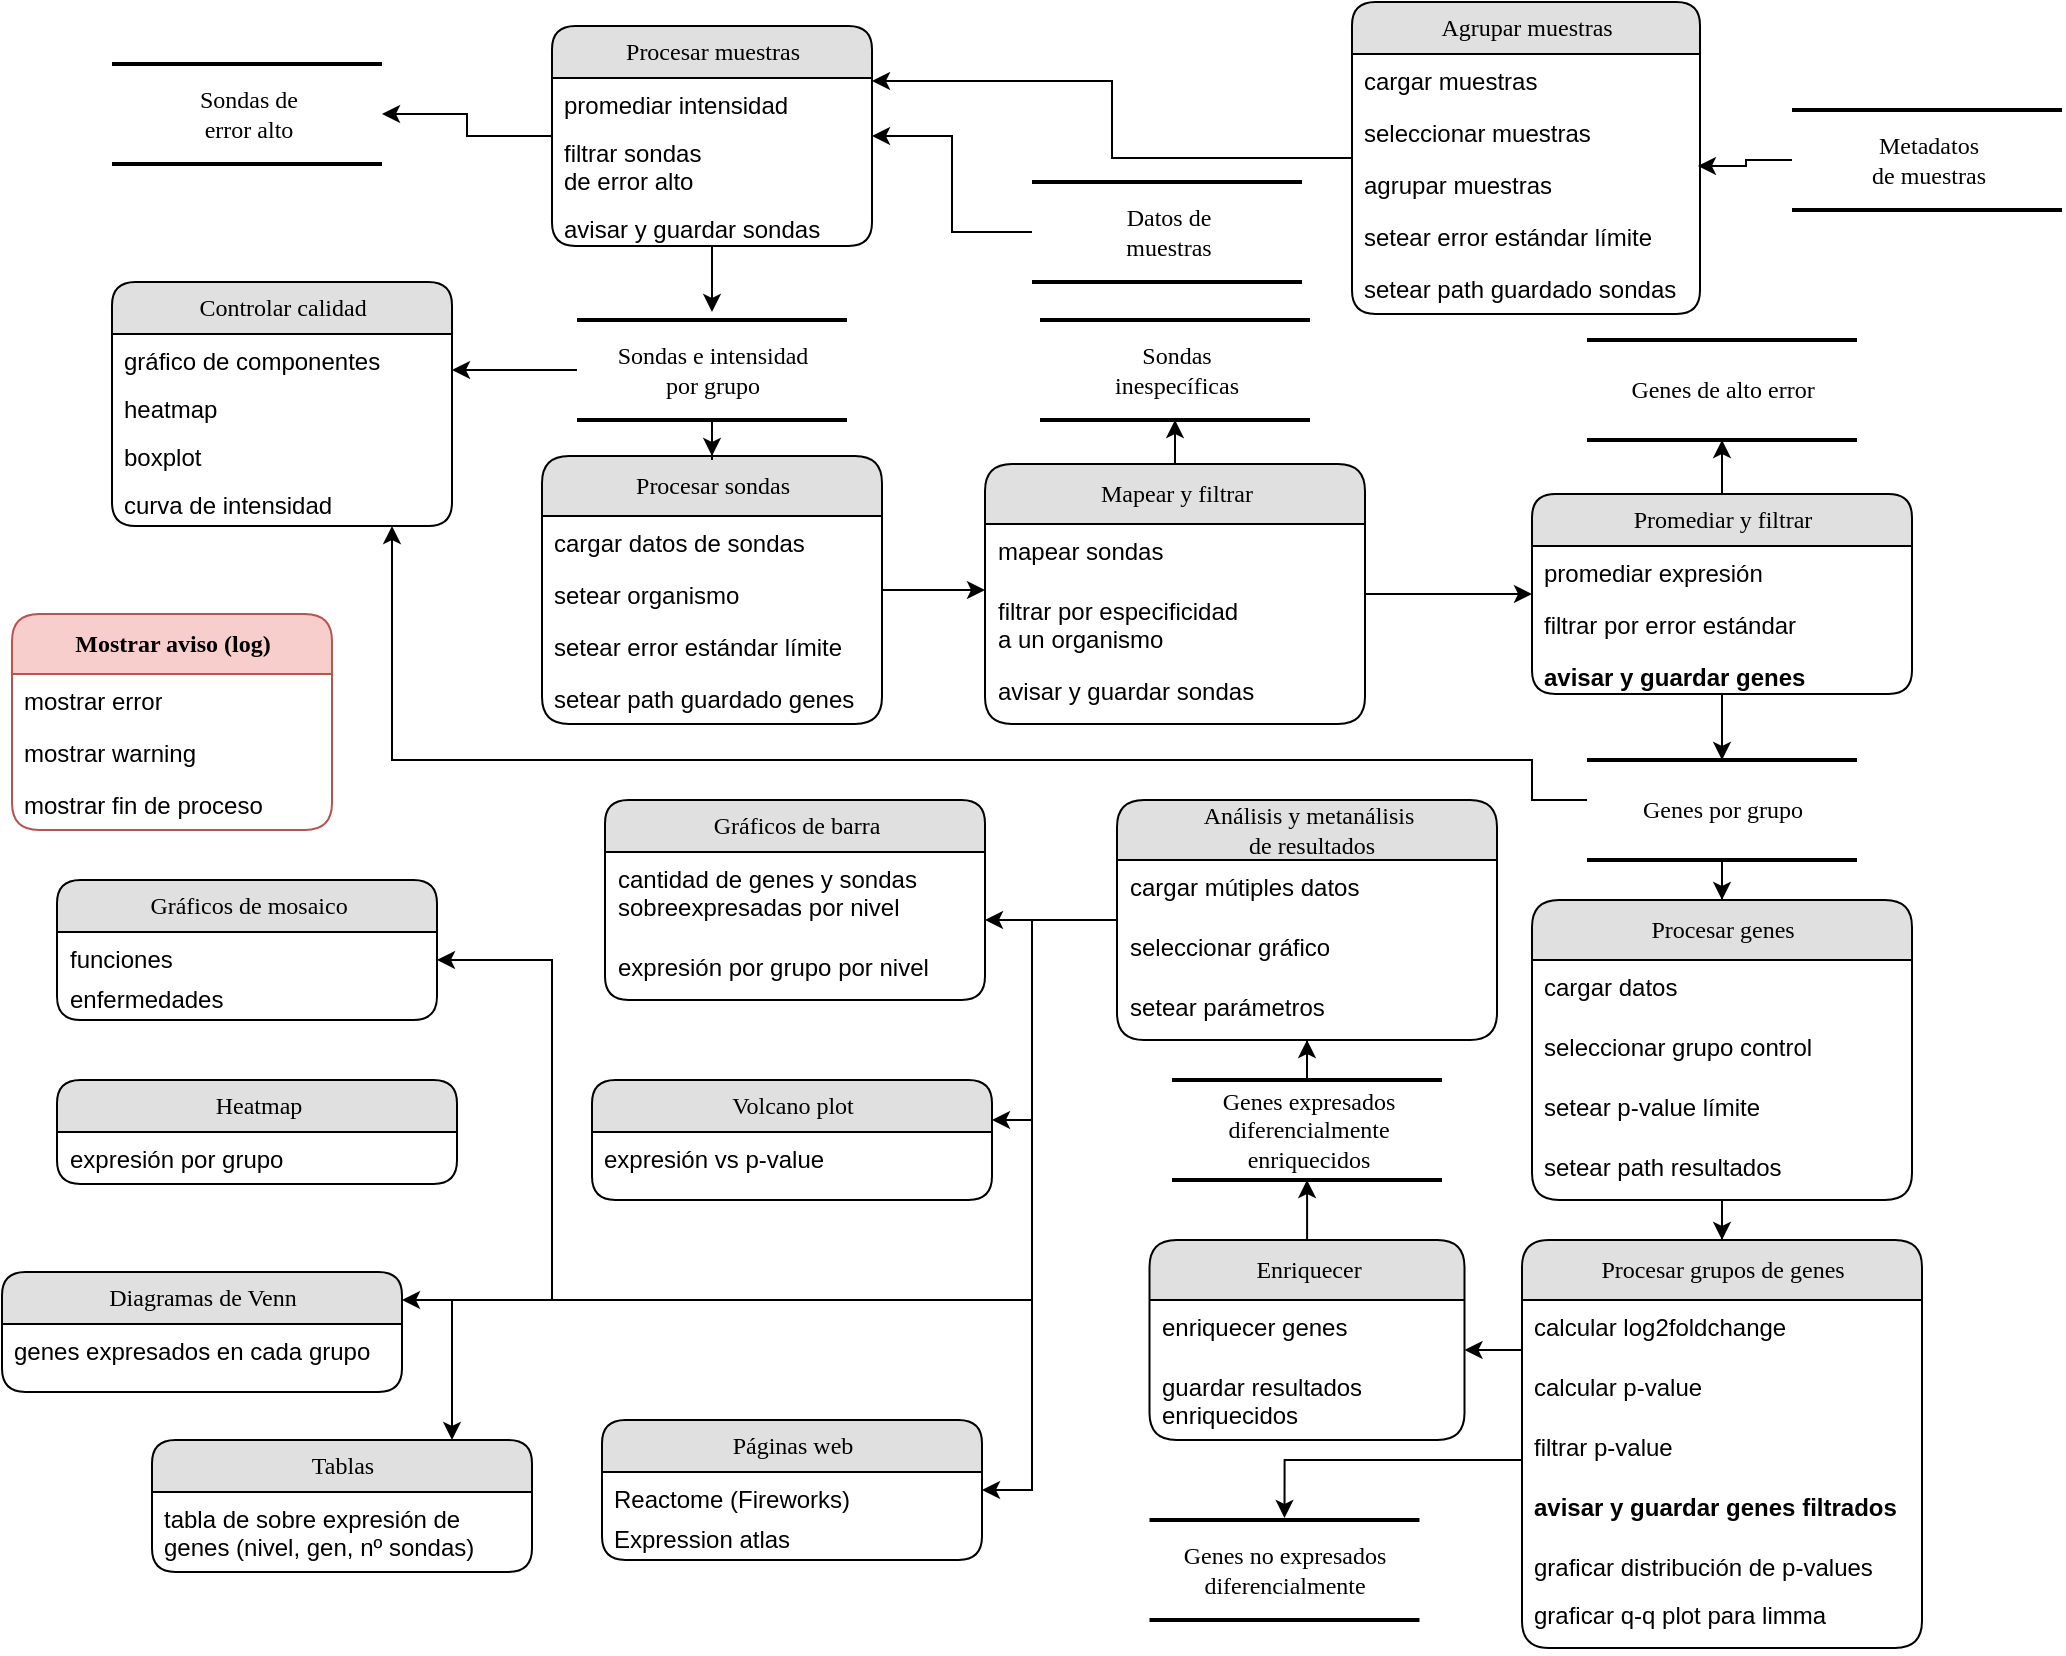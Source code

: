 <mxfile version="21.5.0" type="google">
  <diagram name="Page-1" id="b520641d-4fe3-3701-9064-5fc419738815">
    <mxGraphModel grid="1" page="1" gridSize="10" guides="1" tooltips="1" connect="1" arrows="1" fold="1" pageScale="1" pageWidth="1100" pageHeight="850" background="none" math="0" shadow="0">
      <root>
        <mxCell id="0" />
        <mxCell id="1" parent="0" />
        <mxCell id="E_lYnqVRtEGuCz4sBSCE-39" style="edgeStyle=orthogonalEdgeStyle;rounded=0;orthogonalLoop=1;jettySize=auto;html=1;" edge="1" parent="1" source="21ea969265ad0168-22" target="qf_Xf1xaWqLLTU25-IPU-7">
          <mxGeometry relative="1" as="geometry">
            <Array as="points">
              <mxPoint x="490" y="305" />
              <mxPoint x="490" y="305" />
            </Array>
          </mxGeometry>
        </mxCell>
        <mxCell id="21ea969265ad0168-22" value="Procesar&amp;nbsp;sondas" style="swimlane;html=1;fontStyle=0;childLayout=stackLayout;horizontal=1;startSize=30;fillColor=#e0e0e0;horizontalStack=0;resizeParent=1;resizeLast=0;collapsible=1;marginBottom=0;swimlaneFillColor=#ffffff;align=center;rounded=1;shadow=0;comic=0;labelBackgroundColor=none;strokeWidth=1;fontFamily=Verdana;fontSize=12" vertex="1" parent="1">
          <mxGeometry x="285" y="238" width="170" height="134" as="geometry">
            <mxRectangle x="560" y="340" width="150" height="40" as="alternateBounds" />
          </mxGeometry>
        </mxCell>
        <mxCell id="21ea969265ad0168-23" value="cargar datos de sondas" style="text;html=1;strokeColor=none;fillColor=none;spacingLeft=4;spacingRight=4;whiteSpace=wrap;overflow=hidden;rotatable=0;points=[[0,0.5],[1,0.5]];portConstraint=eastwest;" vertex="1" parent="21ea969265ad0168-22">
          <mxGeometry y="30" width="170" height="26" as="geometry" />
        </mxCell>
        <mxCell id="E_lYnqVRtEGuCz4sBSCE-17" value="setear organismo" style="text;html=1;strokeColor=none;fillColor=none;spacingLeft=4;spacingRight=4;whiteSpace=wrap;overflow=hidden;rotatable=0;points=[[0,0.5],[1,0.5]];portConstraint=eastwest;" vertex="1" parent="21ea969265ad0168-22">
          <mxGeometry y="56" width="170" height="26" as="geometry" />
        </mxCell>
        <mxCell id="5DtSrJkfHcDawv0QVdIE-29" value="setear error estándar límite" style="text;html=1;strokeColor=none;fillColor=none;spacingLeft=4;spacingRight=4;whiteSpace=wrap;overflow=hidden;rotatable=0;points=[[0,0.5],[1,0.5]];portConstraint=eastwest;" vertex="1" parent="21ea969265ad0168-22">
          <mxGeometry y="82" width="170" height="26" as="geometry" />
        </mxCell>
        <mxCell id="E_lYnqVRtEGuCz4sBSCE-44" value="setear path guardado genes" style="text;html=1;strokeColor=none;fillColor=none;spacingLeft=4;spacingRight=4;whiteSpace=wrap;overflow=hidden;rotatable=0;points=[[0,0.5],[1,0.5]];portConstraint=eastwest;" vertex="1" parent="21ea969265ad0168-22">
          <mxGeometry y="108" width="170" height="26" as="geometry" />
        </mxCell>
        <mxCell id="E_lYnqVRtEGuCz4sBSCE-40" style="edgeStyle=orthogonalEdgeStyle;rounded=0;orthogonalLoop=1;jettySize=auto;html=1;" edge="1" parent="1" source="qf_Xf1xaWqLLTU25-IPU-7" target="E_lYnqVRtEGuCz4sBSCE-21">
          <mxGeometry relative="1" as="geometry" />
        </mxCell>
        <mxCell id="5DtSrJkfHcDawv0QVdIE-31" style="edgeStyle=orthogonalEdgeStyle;rounded=0;orthogonalLoop=1;jettySize=auto;html=1;" edge="1" parent="1" source="qf_Xf1xaWqLLTU25-IPU-7" target="E_lYnqVRtEGuCz4sBSCE-35">
          <mxGeometry relative="1" as="geometry" />
        </mxCell>
        <mxCell id="qf_Xf1xaWqLLTU25-IPU-7" value="Mapear y filtrar" style="swimlane;html=1;fontStyle=0;childLayout=stackLayout;horizontal=1;startSize=30;fillColor=#e0e0e0;horizontalStack=0;resizeParent=1;resizeLast=0;collapsible=1;marginBottom=0;swimlaneFillColor=#ffffff;align=center;rounded=1;shadow=0;comic=0;labelBackgroundColor=none;strokeWidth=1;fontFamily=Verdana;fontSize=12" vertex="1" parent="1">
          <mxGeometry x="506.5" y="242" width="190" height="130" as="geometry">
            <mxRectangle x="545" y="510" width="200" height="30" as="alternateBounds" />
          </mxGeometry>
        </mxCell>
        <mxCell id="21ea969265ad0168-24" value="mapear sondas" style="text;html=1;strokeColor=none;fillColor=none;spacingLeft=4;spacingRight=4;whiteSpace=wrap;overflow=hidden;rotatable=0;points=[[0,0.5],[1,0.5]];portConstraint=eastwest;" vertex="1" parent="qf_Xf1xaWqLLTU25-IPU-7">
          <mxGeometry y="30" width="190" height="30" as="geometry" />
        </mxCell>
        <mxCell id="E_lYnqVRtEGuCz4sBSCE-18" value="filtrar por especificidad&lt;br&gt;a un organismo" style="text;html=1;strokeColor=none;fillColor=none;spacingLeft=4;spacingRight=4;whiteSpace=wrap;overflow=hidden;rotatable=0;points=[[0,0.5],[1,0.5]];portConstraint=eastwest;" vertex="1" parent="qf_Xf1xaWqLLTU25-IPU-7">
          <mxGeometry y="60" width="190" height="40" as="geometry" />
        </mxCell>
        <mxCell id="5DtSrJkfHcDawv0QVdIE-30" value="avisar y guardar sondas" style="text;html=1;strokeColor=none;fillColor=none;spacingLeft=4;spacingRight=4;whiteSpace=wrap;overflow=hidden;rotatable=0;points=[[0,0.5],[1,0.5]];portConstraint=eastwest;" vertex="1" parent="qf_Xf1xaWqLLTU25-IPU-7">
          <mxGeometry y="100" width="190" height="30" as="geometry" />
        </mxCell>
        <mxCell id="qf_Xf1xaWqLLTU25-IPU-22" style="edgeStyle=orthogonalEdgeStyle;rounded=0;orthogonalLoop=1;jettySize=auto;html=1;entryX=0.5;entryY=0;entryDx=0;entryDy=0;" edge="1" parent="1" source="qf_Xf1xaWqLLTU25-IPU-20" target="21ea969265ad0168-22">
          <mxGeometry relative="1" as="geometry" />
        </mxCell>
        <mxCell id="E_lYnqVRtEGuCz4sBSCE-45" style="edgeStyle=orthogonalEdgeStyle;rounded=0;orthogonalLoop=1;jettySize=auto;html=1;" edge="1" parent="1" source="qf_Xf1xaWqLLTU25-IPU-20">
          <mxGeometry relative="1" as="geometry">
            <mxPoint x="240" y="195" as="targetPoint" />
          </mxGeometry>
        </mxCell>
        <mxCell id="qf_Xf1xaWqLLTU25-IPU-20" value="Sondas e intensidad &lt;br&gt;por grupo" style="html=1;rounded=0;shadow=0;comic=0;labelBackgroundColor=none;strokeWidth=2;fontFamily=Verdana;fontSize=12;align=center;shape=mxgraph.ios7ui.horLines;" vertex="1" parent="1">
          <mxGeometry x="302.5" y="170" width="135" height="50" as="geometry" />
        </mxCell>
        <mxCell id="qf_Xf1xaWqLLTU25-IPU-29" value="Gráficos de barra" style="swimlane;html=1;fontStyle=0;childLayout=stackLayout;horizontal=1;startSize=26;fillColor=#e0e0e0;horizontalStack=0;resizeParent=1;resizeLast=0;collapsible=1;marginBottom=0;swimlaneFillColor=#ffffff;align=center;rounded=1;shadow=0;comic=0;labelBackgroundColor=none;strokeWidth=1;fontFamily=Verdana;fontSize=12" vertex="1" parent="1">
          <mxGeometry x="316.5" y="410" width="190" height="100" as="geometry">
            <mxRectangle x="545" y="510" width="200" height="30" as="alternateBounds" />
          </mxGeometry>
        </mxCell>
        <mxCell id="qf_Xf1xaWqLLTU25-IPU-30" value="cantidad de genes y sondas sobreexpresadas por nivel" style="text;html=1;strokeColor=none;fillColor=none;spacingLeft=4;spacingRight=4;whiteSpace=wrap;overflow=hidden;rotatable=0;points=[[0,0.5],[1,0.5]];portConstraint=eastwest;" vertex="1" parent="qf_Xf1xaWqLLTU25-IPU-29">
          <mxGeometry y="26" width="190" height="44" as="geometry" />
        </mxCell>
        <mxCell id="qf_Xf1xaWqLLTU25-IPU-43" value="expresión por grupo por nivel" style="text;html=1;strokeColor=none;fillColor=none;spacingLeft=4;spacingRight=4;whiteSpace=wrap;overflow=hidden;rotatable=0;points=[[0,0.5],[1,0.5]];portConstraint=eastwest;" vertex="1" parent="qf_Xf1xaWqLLTU25-IPU-29">
          <mxGeometry y="70" width="190" height="30" as="geometry" />
        </mxCell>
        <mxCell id="8nUeaVmcHt-hz-5grroi-21" style="edgeStyle=orthogonalEdgeStyle;rounded=0;orthogonalLoop=1;jettySize=auto;html=1;entryX=0.5;entryY=0;entryDx=0;entryDy=0;" edge="1" parent="1" source="qf_Xf1xaWqLLTU25-IPU-40" target="BOw-arjrgK9SXbsuC369-19">
          <mxGeometry relative="1" as="geometry" />
        </mxCell>
        <mxCell id="E_lYnqVRtEGuCz4sBSCE-55" style="edgeStyle=orthogonalEdgeStyle;rounded=0;orthogonalLoop=1;jettySize=auto;html=1;" edge="1" parent="1" source="qf_Xf1xaWqLLTU25-IPU-40" target="E_lYnqVRtEGuCz4sBSCE-46">
          <mxGeometry relative="1" as="geometry">
            <Array as="points">
              <mxPoint x="780" y="410" />
              <mxPoint x="780" y="390" />
              <mxPoint x="210" y="390" />
            </Array>
          </mxGeometry>
        </mxCell>
        <mxCell id="qf_Xf1xaWqLLTU25-IPU-40" value="Genes por grupo" style="html=1;rounded=0;shadow=0;comic=0;labelBackgroundColor=none;strokeWidth=2;fontFamily=Verdana;fontSize=12;align=center;shape=mxgraph.ios7ui.horLines;" vertex="1" parent="1">
          <mxGeometry x="807.5" y="390" width="135" height="50" as="geometry" />
        </mxCell>
        <mxCell id="qf_Xf1xaWqLLTU25-IPU-46" value="Páginas web" style="swimlane;html=1;fontStyle=0;childLayout=stackLayout;horizontal=1;startSize=26;fillColor=#e0e0e0;horizontalStack=0;resizeParent=1;resizeLast=0;collapsible=1;marginBottom=0;swimlaneFillColor=#ffffff;align=center;rounded=1;shadow=0;comic=0;labelBackgroundColor=none;strokeWidth=1;fontFamily=Verdana;fontSize=12" vertex="1" parent="1">
          <mxGeometry x="315" y="720" width="190" height="70" as="geometry">
            <mxRectangle x="545" y="510" width="200" height="30" as="alternateBounds" />
          </mxGeometry>
        </mxCell>
        <mxCell id="qf_Xf1xaWqLLTU25-IPU-49" value="Reactome (Fireworks)" style="text;html=1;strokeColor=none;fillColor=none;spacingLeft=4;spacingRight=4;whiteSpace=wrap;overflow=hidden;rotatable=0;points=[[0,0.5],[1,0.5]];portConstraint=eastwest;" vertex="1" parent="qf_Xf1xaWqLLTU25-IPU-46">
          <mxGeometry y="26" width="190" height="20" as="geometry" />
        </mxCell>
        <mxCell id="5DtSrJkfHcDawv0QVdIE-21" value="Expression atlas" style="text;html=1;strokeColor=none;fillColor=none;spacingLeft=4;spacingRight=4;whiteSpace=wrap;overflow=hidden;rotatable=0;points=[[0,0.5],[1,0.5]];portConstraint=eastwest;" vertex="1" parent="qf_Xf1xaWqLLTU25-IPU-46">
          <mxGeometry y="46" width="190" height="20" as="geometry" />
        </mxCell>
        <mxCell id="E_lYnqVRtEGuCz4sBSCE-53" style="edgeStyle=orthogonalEdgeStyle;rounded=0;orthogonalLoop=1;jettySize=auto;html=1;entryX=1;entryY=0.25;entryDx=0;entryDy=0;" edge="1" parent="1" source="BOw-arjrgK9SXbsuC369-1" target="E_lYnqVRtEGuCz4sBSCE-3">
          <mxGeometry relative="1" as="geometry" />
        </mxCell>
        <mxCell id="BOw-arjrgK9SXbsuC369-1" value="Agrupar muestras" style="swimlane;html=1;fontStyle=0;childLayout=stackLayout;horizontal=1;startSize=26;fillColor=#e0e0e0;horizontalStack=0;resizeParent=1;resizeLast=0;collapsible=1;marginBottom=0;swimlaneFillColor=#ffffff;align=center;rounded=1;shadow=0;comic=0;labelBackgroundColor=none;strokeWidth=1;fontFamily=Verdana;fontSize=12" vertex="1" parent="1">
          <mxGeometry x="690" y="11" width="174" height="156" as="geometry" />
        </mxCell>
        <mxCell id="5DtSrJkfHcDawv0QVdIE-32" value="cargar muestras" style="text;html=1;strokeColor=none;fillColor=none;spacingLeft=4;spacingRight=4;whiteSpace=wrap;overflow=hidden;rotatable=0;points=[[0,0.5],[1,0.5]];portConstraint=eastwest;" vertex="1" parent="BOw-arjrgK9SXbsuC369-1">
          <mxGeometry y="26" width="174" height="26" as="geometry" />
        </mxCell>
        <mxCell id="BOw-arjrgK9SXbsuC369-2" value="seleccionar muestras" style="text;html=1;strokeColor=none;fillColor=none;spacingLeft=4;spacingRight=4;whiteSpace=wrap;overflow=hidden;rotatable=0;points=[[0,0.5],[1,0.5]];portConstraint=eastwest;" vertex="1" parent="BOw-arjrgK9SXbsuC369-1">
          <mxGeometry y="52" width="174" height="26" as="geometry" />
        </mxCell>
        <mxCell id="E_lYnqVRtEGuCz4sBSCE-7" value="agrupar muestras" style="text;html=1;strokeColor=none;fillColor=none;spacingLeft=4;spacingRight=4;whiteSpace=wrap;overflow=hidden;rotatable=0;points=[[0,0.5],[1,0.5]];portConstraint=eastwest;" vertex="1" parent="BOw-arjrgK9SXbsuC369-1">
          <mxGeometry y="78" width="174" height="26" as="geometry" />
        </mxCell>
        <mxCell id="E_lYnqVRtEGuCz4sBSCE-8" value="setear error estándar límite" style="text;html=1;strokeColor=none;fillColor=none;spacingLeft=4;spacingRight=4;whiteSpace=wrap;overflow=hidden;rotatable=0;points=[[0,0.5],[1,0.5]];portConstraint=eastwest;" vertex="1" parent="BOw-arjrgK9SXbsuC369-1">
          <mxGeometry y="104" width="174" height="26" as="geometry" />
        </mxCell>
        <mxCell id="5DtSrJkfHcDawv0QVdIE-33" value="setear path guardado sondas" style="text;html=1;strokeColor=none;fillColor=none;spacingLeft=4;spacingRight=4;whiteSpace=wrap;overflow=hidden;rotatable=0;points=[[0,0.5],[1,0.5]];portConstraint=eastwest;" vertex="1" parent="BOw-arjrgK9SXbsuC369-1">
          <mxGeometry y="130" width="174" height="26" as="geometry" />
        </mxCell>
        <mxCell id="E_lYnqVRtEGuCz4sBSCE-6" style="edgeStyle=orthogonalEdgeStyle;rounded=0;orthogonalLoop=1;jettySize=auto;html=1;entryX=1;entryY=0.5;entryDx=0;entryDy=0;" edge="1" parent="1" source="BOw-arjrgK9SXbsuC369-7" target="E_lYnqVRtEGuCz4sBSCE-3">
          <mxGeometry relative="1" as="geometry" />
        </mxCell>
        <mxCell id="BOw-arjrgK9SXbsuC369-7" value="Datos de &lt;br&gt;muestras" style="html=1;rounded=0;shadow=0;comic=0;labelBackgroundColor=none;strokeWidth=2;fontFamily=Verdana;fontSize=12;align=center;shape=mxgraph.ios7ui.horLines;" vertex="1" parent="1">
          <mxGeometry x="530" y="101" width="135" height="50" as="geometry" />
        </mxCell>
        <mxCell id="8nUeaVmcHt-hz-5grroi-22" style="edgeStyle=orthogonalEdgeStyle;rounded=0;orthogonalLoop=1;jettySize=auto;html=1;entryX=0.5;entryY=0;entryDx=0;entryDy=0;" edge="1" parent="1" source="BOw-arjrgK9SXbsuC369-19" target="6efIbfthWVleyXhkKFmn-6">
          <mxGeometry relative="1" as="geometry" />
        </mxCell>
        <mxCell id="BOw-arjrgK9SXbsuC369-19" value="Procesar genes" style="swimlane;html=1;fontStyle=0;childLayout=stackLayout;horizontal=1;startSize=30;fillColor=#e0e0e0;horizontalStack=0;resizeParent=1;resizeLast=0;collapsible=1;marginBottom=0;swimlaneFillColor=#ffffff;align=center;rounded=1;shadow=0;comic=0;labelBackgroundColor=none;strokeWidth=1;fontFamily=Verdana;fontSize=12" vertex="1" parent="1">
          <mxGeometry x="780" y="460" width="190" height="150" as="geometry">
            <mxRectangle x="560" y="340" width="150" height="40" as="alternateBounds" />
          </mxGeometry>
        </mxCell>
        <mxCell id="8nUeaVmcHt-hz-5grroi-19" value="cargar datos" style="text;html=1;strokeColor=none;fillColor=none;spacingLeft=4;spacingRight=4;whiteSpace=wrap;overflow=hidden;rotatable=0;points=[[0,0.5],[1,0.5]];portConstraint=eastwest;" vertex="1" parent="BOw-arjrgK9SXbsuC369-19">
          <mxGeometry y="30" width="190" height="30" as="geometry" />
        </mxCell>
        <mxCell id="BOw-arjrgK9SXbsuC369-20" value="seleccionar grupo control" style="text;html=1;strokeColor=none;fillColor=none;spacingLeft=4;spacingRight=4;whiteSpace=wrap;overflow=hidden;rotatable=0;points=[[0,0.5],[1,0.5]];portConstraint=eastwest;" vertex="1" parent="BOw-arjrgK9SXbsuC369-19">
          <mxGeometry y="60" width="190" height="30" as="geometry" />
        </mxCell>
        <mxCell id="E_lYnqVRtEGuCz4sBSCE-56" value="setear p-value límite" style="text;html=1;strokeColor=none;fillColor=none;spacingLeft=4;spacingRight=4;whiteSpace=wrap;overflow=hidden;rotatable=0;points=[[0,0.5],[1,0.5]];portConstraint=eastwest;" vertex="1" parent="BOw-arjrgK9SXbsuC369-19">
          <mxGeometry y="90" width="190" height="30" as="geometry" />
        </mxCell>
        <mxCell id="5DtSrJkfHcDawv0QVdIE-34" value="setear path resultados" style="text;html=1;strokeColor=none;fillColor=none;spacingLeft=4;spacingRight=4;whiteSpace=wrap;overflow=hidden;rotatable=0;points=[[0,0.5],[1,0.5]];portConstraint=eastwest;" vertex="1" parent="BOw-arjrgK9SXbsuC369-19">
          <mxGeometry y="120" width="190" height="30" as="geometry" />
        </mxCell>
        <mxCell id="6efIbfthWVleyXhkKFmn-2" value="Mostrar aviso (log)" style="swimlane;html=1;fontStyle=1;childLayout=stackLayout;horizontal=1;startSize=30;fillColor=#f8cecc;horizontalStack=0;resizeParent=1;resizeLast=0;collapsible=1;marginBottom=0;swimlaneFillColor=#ffffff;align=center;rounded=1;shadow=0;comic=0;labelBackgroundColor=none;strokeWidth=1;fontFamily=Verdana;fontSize=12;strokeColor=#b85450;" vertex="1" parent="1">
          <mxGeometry x="20" y="317" width="160" height="108" as="geometry">
            <mxRectangle x="560" y="340" width="150" height="40" as="alternateBounds" />
          </mxGeometry>
        </mxCell>
        <mxCell id="6efIbfthWVleyXhkKFmn-3" value="mostrar error" style="text;html=1;strokeColor=none;fillColor=none;spacingLeft=4;spacingRight=4;whiteSpace=wrap;overflow=hidden;rotatable=0;points=[[0,0.5],[1,0.5]];portConstraint=eastwest;" vertex="1" parent="6efIbfthWVleyXhkKFmn-2">
          <mxGeometry y="30" width="160" height="26" as="geometry" />
        </mxCell>
        <mxCell id="8nUeaVmcHt-hz-5grroi-5" value="mostrar warning" style="text;html=1;strokeColor=none;fillColor=none;spacingLeft=4;spacingRight=4;whiteSpace=wrap;overflow=hidden;rotatable=0;points=[[0,0.5],[1,0.5]];portConstraint=eastwest;" vertex="1" parent="6efIbfthWVleyXhkKFmn-2">
          <mxGeometry y="56" width="160" height="26" as="geometry" />
        </mxCell>
        <mxCell id="6efIbfthWVleyXhkKFmn-4" value="mostrar fin de proceso" style="text;html=1;strokeColor=none;fillColor=none;spacingLeft=4;spacingRight=4;whiteSpace=wrap;overflow=hidden;rotatable=0;points=[[0,0.5],[1,0.5]];portConstraint=eastwest;" vertex="1" parent="6efIbfthWVleyXhkKFmn-2">
          <mxGeometry y="82" width="160" height="26" as="geometry" />
        </mxCell>
        <mxCell id="E_lYnqVRtEGuCz4sBSCE-61" style="edgeStyle=orthogonalEdgeStyle;rounded=0;orthogonalLoop=1;jettySize=auto;html=1;entryX=0.5;entryY=-0.02;entryDx=0;entryDy=0;entryPerimeter=0;" edge="1" parent="1" source="6efIbfthWVleyXhkKFmn-6" target="E_lYnqVRtEGuCz4sBSCE-60">
          <mxGeometry relative="1" as="geometry">
            <Array as="points">
              <mxPoint x="656" y="740" />
            </Array>
          </mxGeometry>
        </mxCell>
        <mxCell id="E_lYnqVRtEGuCz4sBSCE-87" style="edgeStyle=orthogonalEdgeStyle;rounded=0;orthogonalLoop=1;jettySize=auto;html=1;" edge="1" parent="1" source="6efIbfthWVleyXhkKFmn-6" target="E_lYnqVRtEGuCz4sBSCE-74">
          <mxGeometry relative="1" as="geometry">
            <Array as="points">
              <mxPoint x="760" y="685" />
              <mxPoint x="760" y="685" />
            </Array>
          </mxGeometry>
        </mxCell>
        <mxCell id="6efIbfthWVleyXhkKFmn-6" value="Procesar grupos de genes" style="swimlane;html=1;fontStyle=0;childLayout=stackLayout;horizontal=1;startSize=30;fillColor=#e0e0e0;horizontalStack=0;resizeParent=1;resizeLast=0;collapsible=1;marginBottom=0;swimlaneFillColor=#ffffff;align=center;rounded=1;shadow=0;comic=0;labelBackgroundColor=none;strokeWidth=1;fontFamily=Verdana;fontSize=12" vertex="1" parent="1">
          <mxGeometry x="775" y="630" width="200" height="204" as="geometry">
            <mxRectangle x="560" y="340" width="150" height="40" as="alternateBounds" />
          </mxGeometry>
        </mxCell>
        <mxCell id="6efIbfthWVleyXhkKFmn-7" value="calcular log2foldchange" style="text;html=1;strokeColor=none;fillColor=none;spacingLeft=4;spacingRight=4;whiteSpace=wrap;overflow=hidden;rotatable=0;points=[[0,0.5],[1,0.5]];portConstraint=eastwest;" vertex="1" parent="6efIbfthWVleyXhkKFmn-6">
          <mxGeometry y="30" width="200" height="30" as="geometry" />
        </mxCell>
        <mxCell id="6efIbfthWVleyXhkKFmn-8" value="calcular p-value" style="text;html=1;strokeColor=none;fillColor=none;spacingLeft=4;spacingRight=4;whiteSpace=wrap;overflow=hidden;rotatable=0;points=[[0,0.5],[1,0.5]];portConstraint=eastwest;" vertex="1" parent="6efIbfthWVleyXhkKFmn-6">
          <mxGeometry y="60" width="200" height="30" as="geometry" />
        </mxCell>
        <mxCell id="E_lYnqVRtEGuCz4sBSCE-57" value="filtrar p-value" style="text;html=1;strokeColor=none;fillColor=none;spacingLeft=4;spacingRight=4;whiteSpace=wrap;overflow=hidden;rotatable=0;points=[[0,0.5],[1,0.5]];portConstraint=eastwest;" vertex="1" parent="6efIbfthWVleyXhkKFmn-6">
          <mxGeometry y="90" width="200" height="30" as="geometry" />
        </mxCell>
        <mxCell id="E_lYnqVRtEGuCz4sBSCE-71" value="&lt;b&gt;avisar y guardar genes filtrados&lt;/b&gt;" style="text;html=1;strokeColor=none;fillColor=none;spacingLeft=4;spacingRight=4;whiteSpace=wrap;overflow=hidden;rotatable=0;points=[[0,0.5],[1,0.5]];portConstraint=eastwest;" vertex="1" parent="6efIbfthWVleyXhkKFmn-6">
          <mxGeometry y="120" width="200" height="30" as="geometry" />
        </mxCell>
        <mxCell id="5DtSrJkfHcDawv0QVdIE-3" value="graficar distribución de p-values" style="text;html=1;strokeColor=none;fillColor=none;spacingLeft=4;spacingRight=4;whiteSpace=wrap;overflow=hidden;rotatable=0;points=[[0,0.5],[1,0.5]];portConstraint=eastwest;" vertex="1" parent="6efIbfthWVleyXhkKFmn-6">
          <mxGeometry y="150" width="200" height="24" as="geometry" />
        </mxCell>
        <mxCell id="hSbEQrDq_yG6GRqR9PPS-1" value="graficar q-q plot para limma" style="text;html=1;strokeColor=none;fillColor=none;spacingLeft=4;spacingRight=4;whiteSpace=wrap;overflow=hidden;rotatable=0;points=[[0,0.5],[1,0.5]];portConstraint=eastwest;" vertex="1" parent="6efIbfthWVleyXhkKFmn-6">
          <mxGeometry y="174" width="200" height="30" as="geometry" />
        </mxCell>
        <mxCell id="E_lYnqVRtEGuCz4sBSCE-28" style="edgeStyle=orthogonalEdgeStyle;rounded=0;orthogonalLoop=1;jettySize=auto;html=1;entryX=0.994;entryY=0.154;entryDx=0;entryDy=0;entryPerimeter=0;" edge="1" parent="1" source="hEHS_x9ZM1ayVBwrC5Qj-1" target="E_lYnqVRtEGuCz4sBSCE-7">
          <mxGeometry relative="1" as="geometry" />
        </mxCell>
        <mxCell id="hEHS_x9ZM1ayVBwrC5Qj-1" value="Metadatos &lt;br&gt;de muestras" style="html=1;rounded=0;shadow=0;comic=0;labelBackgroundColor=none;strokeWidth=2;fontFamily=Verdana;fontSize=12;align=center;shape=mxgraph.ios7ui.horLines;" vertex="1" parent="1">
          <mxGeometry x="910" y="65" width="135" height="50" as="geometry" />
        </mxCell>
        <mxCell id="E_lYnqVRtEGuCz4sBSCE-12" style="edgeStyle=orthogonalEdgeStyle;rounded=0;orthogonalLoop=1;jettySize=auto;html=1;entryX=0.5;entryY=-0.08;entryDx=0;entryDy=0;entryPerimeter=0;" edge="1" parent="1" source="E_lYnqVRtEGuCz4sBSCE-3" target="qf_Xf1xaWqLLTU25-IPU-20">
          <mxGeometry relative="1" as="geometry" />
        </mxCell>
        <mxCell id="E_lYnqVRtEGuCz4sBSCE-14" style="edgeStyle=orthogonalEdgeStyle;rounded=0;orthogonalLoop=1;jettySize=auto;html=1;" edge="1" parent="1" source="E_lYnqVRtEGuCz4sBSCE-3" target="E_lYnqVRtEGuCz4sBSCE-9">
          <mxGeometry relative="1" as="geometry" />
        </mxCell>
        <mxCell id="E_lYnqVRtEGuCz4sBSCE-3" value="Procesar muestras" style="swimlane;html=1;fontStyle=0;childLayout=stackLayout;horizontal=1;startSize=26;fillColor=#e0e0e0;horizontalStack=0;resizeParent=1;resizeLast=0;collapsible=1;marginBottom=0;swimlaneFillColor=#ffffff;align=center;rounded=1;shadow=0;comic=0;labelBackgroundColor=none;strokeWidth=1;fontFamily=Verdana;fontSize=12" vertex="1" parent="1">
          <mxGeometry x="290" y="23" width="160" height="110" as="geometry" />
        </mxCell>
        <mxCell id="E_lYnqVRtEGuCz4sBSCE-4" value="promediar intensidad" style="text;html=1;strokeColor=none;fillColor=none;spacingLeft=4;spacingRight=4;whiteSpace=wrap;overflow=hidden;rotatable=0;points=[[0,0.5],[1,0.5]];portConstraint=eastwest;" vertex="1" parent="E_lYnqVRtEGuCz4sBSCE-3">
          <mxGeometry y="26" width="160" height="24" as="geometry" />
        </mxCell>
        <mxCell id="E_lYnqVRtEGuCz4sBSCE-5" value="filtrar sondas&lt;br&gt;de error alto" style="text;html=1;strokeColor=none;fillColor=none;spacingLeft=4;spacingRight=4;whiteSpace=wrap;overflow=hidden;rotatable=0;points=[[0,0.5],[1,0.5]];portConstraint=eastwest;" vertex="1" parent="E_lYnqVRtEGuCz4sBSCE-3">
          <mxGeometry y="50" width="160" height="38" as="geometry" />
        </mxCell>
        <mxCell id="E_lYnqVRtEGuCz4sBSCE-54" value="avisar y guardar sondas" style="text;html=1;strokeColor=none;fillColor=none;spacingLeft=4;spacingRight=4;whiteSpace=wrap;overflow=hidden;rotatable=0;points=[[0,0.5],[1,0.5]];portConstraint=eastwest;" vertex="1" parent="E_lYnqVRtEGuCz4sBSCE-3">
          <mxGeometry y="88" width="160" height="22" as="geometry" />
        </mxCell>
        <mxCell id="E_lYnqVRtEGuCz4sBSCE-9" value="Sondas de &lt;br&gt;error alto" style="html=1;rounded=0;shadow=0;comic=0;labelBackgroundColor=none;strokeWidth=2;fontFamily=Verdana;fontSize=12;align=center;shape=mxgraph.ios7ui.horLines;" vertex="1" parent="1">
          <mxGeometry x="70" y="42" width="135" height="50" as="geometry" />
        </mxCell>
        <mxCell id="E_lYnqVRtEGuCz4sBSCE-43" style="edgeStyle=orthogonalEdgeStyle;rounded=0;orthogonalLoop=1;jettySize=auto;html=1;" edge="1" parent="1" source="E_lYnqVRtEGuCz4sBSCE-21" target="E_lYnqVRtEGuCz4sBSCE-42">
          <mxGeometry relative="1" as="geometry" />
        </mxCell>
        <mxCell id="E_lYnqVRtEGuCz4sBSCE-73" style="edgeStyle=orthogonalEdgeStyle;rounded=0;orthogonalLoop=1;jettySize=auto;html=1;" edge="1" parent="1" source="E_lYnqVRtEGuCz4sBSCE-21" target="qf_Xf1xaWqLLTU25-IPU-40">
          <mxGeometry relative="1" as="geometry" />
        </mxCell>
        <mxCell id="E_lYnqVRtEGuCz4sBSCE-21" value="Promediar y filtrar" style="swimlane;html=1;fontStyle=0;childLayout=stackLayout;horizontal=1;startSize=26;fillColor=#e0e0e0;horizontalStack=0;resizeParent=1;resizeLast=0;collapsible=1;marginBottom=0;swimlaneFillColor=#ffffff;align=center;rounded=1;shadow=0;comic=0;labelBackgroundColor=none;strokeWidth=1;fontFamily=Verdana;fontSize=12" vertex="1" parent="1">
          <mxGeometry x="780" y="257" width="190" height="100" as="geometry">
            <mxRectangle x="545" y="510" width="200" height="30" as="alternateBounds" />
          </mxGeometry>
        </mxCell>
        <mxCell id="E_lYnqVRtEGuCz4sBSCE-23" value="promediar expresión" style="text;html=1;strokeColor=none;fillColor=none;spacingLeft=4;spacingRight=4;whiteSpace=wrap;overflow=hidden;rotatable=0;points=[[0,0.5],[1,0.5]];portConstraint=eastwest;" vertex="1" parent="E_lYnqVRtEGuCz4sBSCE-21">
          <mxGeometry y="26" width="190" height="26" as="geometry" />
        </mxCell>
        <mxCell id="E_lYnqVRtEGuCz4sBSCE-16" value="filtrar por error estándar" style="text;html=1;strokeColor=none;fillColor=none;spacingLeft=4;spacingRight=4;whiteSpace=wrap;overflow=hidden;rotatable=0;points=[[0,0.5],[1,0.5]];portConstraint=eastwest;" vertex="1" parent="E_lYnqVRtEGuCz4sBSCE-21">
          <mxGeometry y="52" width="190" height="26" as="geometry" />
        </mxCell>
        <mxCell id="E_lYnqVRtEGuCz4sBSCE-70" value="&lt;b&gt;avisar y guardar genes&lt;/b&gt;" style="text;html=1;strokeColor=none;fillColor=none;spacingLeft=4;spacingRight=4;whiteSpace=wrap;overflow=hidden;rotatable=0;points=[[0,0.5],[1,0.5]];portConstraint=eastwest;" vertex="1" parent="E_lYnqVRtEGuCz4sBSCE-21">
          <mxGeometry y="78" width="190" height="22" as="geometry" />
        </mxCell>
        <mxCell id="E_lYnqVRtEGuCz4sBSCE-35" value="Sondas&lt;br&gt;inespecíficas" style="html=1;rounded=0;shadow=0;comic=0;labelBackgroundColor=none;strokeWidth=2;fontFamily=Verdana;fontSize=12;align=center;shape=mxgraph.ios7ui.horLines;" vertex="1" parent="1">
          <mxGeometry x="534" y="170" width="135" height="50" as="geometry" />
        </mxCell>
        <mxCell id="E_lYnqVRtEGuCz4sBSCE-42" value="Genes de alto error" style="html=1;rounded=0;shadow=0;comic=0;labelBackgroundColor=none;strokeWidth=2;fontFamily=Verdana;fontSize=12;align=center;shape=mxgraph.ios7ui.horLines;" vertex="1" parent="1">
          <mxGeometry x="807.5" y="180" width="135" height="50" as="geometry" />
        </mxCell>
        <mxCell id="E_lYnqVRtEGuCz4sBSCE-46" value="Controlar calidad" style="swimlane;html=1;fontStyle=0;childLayout=stackLayout;horizontal=1;startSize=26;fillColor=#e0e0e0;horizontalStack=0;resizeParent=1;resizeLast=0;collapsible=1;marginBottom=0;swimlaneFillColor=#ffffff;align=center;rounded=1;shadow=0;comic=0;labelBackgroundColor=none;strokeWidth=1;fontFamily=Verdana;fontSize=12" vertex="1" parent="1">
          <mxGeometry x="70" y="151" width="170" height="122" as="geometry" />
        </mxCell>
        <mxCell id="E_lYnqVRtEGuCz4sBSCE-47" value="gráfico de componentes" style="text;html=1;strokeColor=none;fillColor=none;spacingLeft=4;spacingRight=4;whiteSpace=wrap;overflow=hidden;rotatable=0;points=[[0,0.5],[1,0.5]];portConstraint=eastwest;" vertex="1" parent="E_lYnqVRtEGuCz4sBSCE-46">
          <mxGeometry y="26" width="170" height="24" as="geometry" />
        </mxCell>
        <mxCell id="E_lYnqVRtEGuCz4sBSCE-49" value="heatmap" style="text;html=1;strokeColor=none;fillColor=none;spacingLeft=4;spacingRight=4;whiteSpace=wrap;overflow=hidden;rotatable=0;points=[[0,0.5],[1,0.5]];portConstraint=eastwest;" vertex="1" parent="E_lYnqVRtEGuCz4sBSCE-46">
          <mxGeometry y="50" width="170" height="24" as="geometry" />
        </mxCell>
        <mxCell id="E_lYnqVRtEGuCz4sBSCE-50" value="boxplot" style="text;html=1;strokeColor=none;fillColor=none;spacingLeft=4;spacingRight=4;whiteSpace=wrap;overflow=hidden;rotatable=0;points=[[0,0.5],[1,0.5]];portConstraint=eastwest;" vertex="1" parent="E_lYnqVRtEGuCz4sBSCE-46">
          <mxGeometry y="74" width="170" height="24" as="geometry" />
        </mxCell>
        <mxCell id="RKoIOBhmnUExQP_8aQGl-1" value="curva de intensidad" style="text;html=1;strokeColor=none;fillColor=none;spacingLeft=4;spacingRight=4;whiteSpace=wrap;overflow=hidden;rotatable=0;points=[[0,0.5],[1,0.5]];portConstraint=eastwest;" vertex="1" parent="E_lYnqVRtEGuCz4sBSCE-46">
          <mxGeometry y="98" width="170" height="24" as="geometry" />
        </mxCell>
        <mxCell id="E_lYnqVRtEGuCz4sBSCE-60" value="Genes no expresados&lt;br&gt;diferencialmente" style="html=1;rounded=0;shadow=0;comic=0;labelBackgroundColor=none;strokeWidth=2;fontFamily=Verdana;fontSize=12;align=center;shape=mxgraph.ios7ui.horLines;" vertex="1" parent="1">
          <mxGeometry x="588.75" y="770" width="135" height="50" as="geometry" />
        </mxCell>
        <mxCell id="5DtSrJkfHcDawv0QVdIE-23" style="edgeStyle=orthogonalEdgeStyle;rounded=0;orthogonalLoop=1;jettySize=auto;html=1;" edge="1" parent="1" source="E_lYnqVRtEGuCz4sBSCE-65" target="5DtSrJkfHcDawv0QVdIE-20">
          <mxGeometry relative="1" as="geometry">
            <Array as="points">
              <mxPoint x="530" y="470" />
              <mxPoint x="530" y="660" />
              <mxPoint x="240" y="660" />
            </Array>
          </mxGeometry>
        </mxCell>
        <mxCell id="5DtSrJkfHcDawv0QVdIE-24" style="edgeStyle=orthogonalEdgeStyle;rounded=0;orthogonalLoop=1;jettySize=auto;html=1;" edge="1" parent="1" source="E_lYnqVRtEGuCz4sBSCE-65" target="qf_Xf1xaWqLLTU25-IPU-29">
          <mxGeometry relative="1" as="geometry">
            <Array as="points">
              <mxPoint x="460" y="470" />
              <mxPoint x="460" y="470" />
            </Array>
          </mxGeometry>
        </mxCell>
        <mxCell id="5DtSrJkfHcDawv0QVdIE-25" style="edgeStyle=orthogonalEdgeStyle;rounded=0;orthogonalLoop=1;jettySize=auto;html=1;" edge="1" parent="1" source="E_lYnqVRtEGuCz4sBSCE-65" target="qf_Xf1xaWqLLTU25-IPU-46">
          <mxGeometry relative="1" as="geometry">
            <Array as="points">
              <mxPoint x="530" y="470" />
              <mxPoint x="530" y="755" />
            </Array>
          </mxGeometry>
        </mxCell>
        <mxCell id="5DtSrJkfHcDawv0QVdIE-26" style="edgeStyle=orthogonalEdgeStyle;rounded=0;orthogonalLoop=1;jettySize=auto;html=1;" edge="1" parent="1" source="E_lYnqVRtEGuCz4sBSCE-65" target="5DtSrJkfHcDawv0QVdIE-17">
          <mxGeometry relative="1" as="geometry">
            <Array as="points">
              <mxPoint x="530" y="470" />
              <mxPoint x="530" y="660" />
            </Array>
          </mxGeometry>
        </mxCell>
        <mxCell id="5DtSrJkfHcDawv0QVdIE-27" style="edgeStyle=orthogonalEdgeStyle;rounded=0;orthogonalLoop=1;jettySize=auto;html=1;" edge="1" parent="1" source="E_lYnqVRtEGuCz4sBSCE-65" target="5DtSrJkfHcDawv0QVdIE-9">
          <mxGeometry relative="1" as="geometry">
            <Array as="points">
              <mxPoint x="530" y="470" />
              <mxPoint x="530" y="660" />
              <mxPoint x="290" y="660" />
              <mxPoint x="290" y="490" />
            </Array>
          </mxGeometry>
        </mxCell>
        <mxCell id="SNw-ItXaDnjZXhBqnzfX-4" style="edgeStyle=orthogonalEdgeStyle;rounded=0;orthogonalLoop=1;jettySize=auto;html=1;" edge="1" parent="1" source="E_lYnqVRtEGuCz4sBSCE-65" target="SNw-ItXaDnjZXhBqnzfX-1">
          <mxGeometry relative="1" as="geometry">
            <Array as="points">
              <mxPoint x="530" y="470" />
              <mxPoint x="530" y="570" />
            </Array>
          </mxGeometry>
        </mxCell>
        <mxCell id="E_lYnqVRtEGuCz4sBSCE-65" value="Análisis y metanálisis&lt;br&gt;&amp;nbsp;de resultados" style="swimlane;html=1;fontStyle=0;childLayout=stackLayout;horizontal=1;startSize=30;fillColor=#e0e0e0;horizontalStack=0;resizeParent=1;resizeLast=0;collapsible=1;marginBottom=0;swimlaneFillColor=#ffffff;align=center;rounded=1;shadow=0;comic=0;labelBackgroundColor=none;strokeWidth=1;fontFamily=Verdana;fontSize=12" vertex="1" parent="1">
          <mxGeometry x="572.5" y="410" width="190" height="120" as="geometry">
            <mxRectangle x="560" y="340" width="150" height="40" as="alternateBounds" />
          </mxGeometry>
        </mxCell>
        <mxCell id="E_lYnqVRtEGuCz4sBSCE-66" value="cargar mútiples datos" style="text;html=1;strokeColor=none;fillColor=none;spacingLeft=4;spacingRight=4;whiteSpace=wrap;overflow=hidden;rotatable=0;points=[[0,0.5],[1,0.5]];portConstraint=eastwest;" vertex="1" parent="E_lYnqVRtEGuCz4sBSCE-65">
          <mxGeometry y="30" width="190" height="30" as="geometry" />
        </mxCell>
        <mxCell id="E_lYnqVRtEGuCz4sBSCE-76" value="seleccionar gráfico" style="text;html=1;strokeColor=none;fillColor=none;spacingLeft=4;spacingRight=4;whiteSpace=wrap;overflow=hidden;rotatable=0;points=[[0,0.5],[1,0.5]];portConstraint=eastwest;" vertex="1" parent="E_lYnqVRtEGuCz4sBSCE-65">
          <mxGeometry y="60" width="190" height="30" as="geometry" />
        </mxCell>
        <mxCell id="5DtSrJkfHcDawv0QVdIE-28" value="setear parámetros" style="text;html=1;strokeColor=none;fillColor=none;spacingLeft=4;spacingRight=4;whiteSpace=wrap;overflow=hidden;rotatable=0;points=[[0,0.5],[1,0.5]];portConstraint=eastwest;" vertex="1" parent="E_lYnqVRtEGuCz4sBSCE-65">
          <mxGeometry y="90" width="190" height="30" as="geometry" />
        </mxCell>
        <mxCell id="E_lYnqVRtEGuCz4sBSCE-85" style="edgeStyle=orthogonalEdgeStyle;rounded=0;orthogonalLoop=1;jettySize=auto;html=1;" edge="1" parent="1" source="E_lYnqVRtEGuCz4sBSCE-74" target="E_lYnqVRtEGuCz4sBSCE-84">
          <mxGeometry relative="1" as="geometry" />
        </mxCell>
        <mxCell id="E_lYnqVRtEGuCz4sBSCE-74" value="Enriquecer" style="swimlane;html=1;fontStyle=0;childLayout=stackLayout;horizontal=1;startSize=30;fillColor=#e0e0e0;horizontalStack=0;resizeParent=1;resizeLast=0;collapsible=1;marginBottom=0;swimlaneFillColor=#ffffff;align=center;rounded=1;shadow=0;comic=0;labelBackgroundColor=none;strokeWidth=1;fontFamily=Verdana;fontSize=12" vertex="1" parent="1">
          <mxGeometry x="588.75" y="630" width="157.5" height="100" as="geometry">
            <mxRectangle x="560" y="340" width="150" height="40" as="alternateBounds" />
          </mxGeometry>
        </mxCell>
        <mxCell id="E_lYnqVRtEGuCz4sBSCE-75" value="enriquecer genes" style="text;html=1;strokeColor=none;fillColor=none;spacingLeft=4;spacingRight=4;whiteSpace=wrap;overflow=hidden;rotatable=0;points=[[0,0.5],[1,0.5]];portConstraint=eastwest;" vertex="1" parent="E_lYnqVRtEGuCz4sBSCE-74">
          <mxGeometry y="30" width="157.5" height="30" as="geometry" />
        </mxCell>
        <mxCell id="E_lYnqVRtEGuCz4sBSCE-82" value="guardar resultados enriquecidos" style="text;html=1;strokeColor=none;fillColor=none;spacingLeft=4;spacingRight=4;whiteSpace=wrap;overflow=hidden;rotatable=0;points=[[0,0.5],[1,0.5]];portConstraint=eastwest;" vertex="1" parent="E_lYnqVRtEGuCz4sBSCE-74">
          <mxGeometry y="60" width="157.5" height="40" as="geometry" />
        </mxCell>
        <mxCell id="E_lYnqVRtEGuCz4sBSCE-86" style="edgeStyle=orthogonalEdgeStyle;rounded=0;orthogonalLoop=1;jettySize=auto;html=1;" edge="1" parent="1" source="E_lYnqVRtEGuCz4sBSCE-84" target="E_lYnqVRtEGuCz4sBSCE-65">
          <mxGeometry relative="1" as="geometry" />
        </mxCell>
        <mxCell id="E_lYnqVRtEGuCz4sBSCE-84" value="Genes expresados&lt;br&gt;diferencialmente&lt;br&gt;enriquecidos" style="html=1;rounded=0;shadow=0;comic=0;labelBackgroundColor=none;strokeWidth=2;fontFamily=Verdana;fontSize=12;align=center;shape=mxgraph.ios7ui.horLines;" vertex="1" parent="1">
          <mxGeometry x="600" y="550" width="135" height="50" as="geometry" />
        </mxCell>
        <mxCell id="5DtSrJkfHcDawv0QVdIE-9" value="Gráficos de mosaico" style="swimlane;html=1;fontStyle=0;childLayout=stackLayout;horizontal=1;startSize=26;fillColor=#e0e0e0;horizontalStack=0;resizeParent=1;resizeLast=0;collapsible=1;marginBottom=0;swimlaneFillColor=#ffffff;align=center;rounded=1;shadow=0;comic=0;labelBackgroundColor=none;strokeWidth=1;fontFamily=Verdana;fontSize=12" vertex="1" parent="1">
          <mxGeometry x="42.5" y="450" width="190" height="70" as="geometry">
            <mxRectangle x="545" y="510" width="200" height="30" as="alternateBounds" />
          </mxGeometry>
        </mxCell>
        <mxCell id="5DtSrJkfHcDawv0QVdIE-11" value="funciones" style="text;html=1;strokeColor=none;fillColor=none;spacingLeft=4;spacingRight=4;whiteSpace=wrap;overflow=hidden;rotatable=0;points=[[0,0.5],[1,0.5]];portConstraint=eastwest;" vertex="1" parent="5DtSrJkfHcDawv0QVdIE-9">
          <mxGeometry y="26" width="190" height="20" as="geometry" />
        </mxCell>
        <mxCell id="5DtSrJkfHcDawv0QVdIE-14" value="enfermedades" style="text;html=1;strokeColor=none;fillColor=none;spacingLeft=4;spacingRight=4;whiteSpace=wrap;overflow=hidden;rotatable=0;points=[[0,0.5],[1,0.5]];portConstraint=eastwest;" vertex="1" parent="5DtSrJkfHcDawv0QVdIE-9">
          <mxGeometry y="46" width="190" height="20" as="geometry" />
        </mxCell>
        <mxCell id="5DtSrJkfHcDawv0QVdIE-17" value="Diagramas de Venn" style="swimlane;html=1;fontStyle=0;childLayout=stackLayout;horizontal=1;startSize=26;fillColor=#e0e0e0;horizontalStack=0;resizeParent=1;resizeLast=0;collapsible=1;marginBottom=0;swimlaneFillColor=#ffffff;align=center;rounded=1;shadow=0;comic=0;labelBackgroundColor=none;strokeWidth=1;fontFamily=Verdana;fontSize=12" vertex="1" parent="1">
          <mxGeometry x="15" y="646" width="200" height="60" as="geometry">
            <mxRectangle x="545" y="510" width="200" height="30" as="alternateBounds" />
          </mxGeometry>
        </mxCell>
        <mxCell id="5DtSrJkfHcDawv0QVdIE-18" value="genes expresados en cada grupo" style="text;html=1;strokeColor=none;fillColor=none;spacingLeft=4;spacingRight=4;whiteSpace=wrap;overflow=hidden;rotatable=0;points=[[0,0.5],[1,0.5]];portConstraint=eastwest;" vertex="1" parent="5DtSrJkfHcDawv0QVdIE-17">
          <mxGeometry y="26" width="200" height="34" as="geometry" />
        </mxCell>
        <mxCell id="5DtSrJkfHcDawv0QVdIE-20" value="Tablas" style="swimlane;html=1;fontStyle=0;childLayout=stackLayout;horizontal=1;startSize=26;fillColor=#e0e0e0;horizontalStack=0;resizeParent=1;resizeLast=0;collapsible=1;marginBottom=0;swimlaneFillColor=#ffffff;align=center;rounded=1;shadow=0;comic=0;labelBackgroundColor=none;strokeWidth=1;fontFamily=Verdana;fontSize=12" vertex="1" parent="1">
          <mxGeometry x="90" y="730" width="190" height="66" as="geometry">
            <mxRectangle x="545" y="510" width="200" height="30" as="alternateBounds" />
          </mxGeometry>
        </mxCell>
        <mxCell id="qf_Xf1xaWqLLTU25-IPU-44" value="tabla de sobre expresión de genes (nivel, gen, nº sondas)" style="text;html=1;strokeColor=none;fillColor=none;spacingLeft=4;spacingRight=4;whiteSpace=wrap;overflow=hidden;rotatable=0;points=[[0,0.5],[1,0.5]];portConstraint=eastwest;" vertex="1" parent="5DtSrJkfHcDawv0QVdIE-20">
          <mxGeometry y="26" width="190" height="40" as="geometry" />
        </mxCell>
        <mxCell id="SNw-ItXaDnjZXhBqnzfX-1" value="Volcano plot" style="swimlane;html=1;fontStyle=0;childLayout=stackLayout;horizontal=1;startSize=26;fillColor=#e0e0e0;horizontalStack=0;resizeParent=1;resizeLast=0;collapsible=1;marginBottom=0;swimlaneFillColor=#ffffff;align=center;rounded=1;shadow=0;comic=0;labelBackgroundColor=none;strokeWidth=1;fontFamily=Verdana;fontSize=12" vertex="1" parent="1">
          <mxGeometry x="310" y="550" width="200" height="60" as="geometry">
            <mxRectangle x="545" y="510" width="200" height="30" as="alternateBounds" />
          </mxGeometry>
        </mxCell>
        <mxCell id="SNw-ItXaDnjZXhBqnzfX-2" value="expresión vs p-value" style="text;html=1;strokeColor=none;fillColor=none;spacingLeft=4;spacingRight=4;whiteSpace=wrap;overflow=hidden;rotatable=0;points=[[0,0.5],[1,0.5]];portConstraint=eastwest;" vertex="1" parent="SNw-ItXaDnjZXhBqnzfX-1">
          <mxGeometry y="26" width="200" height="34" as="geometry" />
        </mxCell>
        <mxCell id="SNw-ItXaDnjZXhBqnzfX-5" value="Heatmap" style="swimlane;html=1;fontStyle=0;childLayout=stackLayout;horizontal=1;startSize=26;fillColor=#e0e0e0;horizontalStack=0;resizeParent=1;resizeLast=0;collapsible=1;marginBottom=0;swimlaneFillColor=#ffffff;align=center;rounded=1;shadow=0;comic=0;labelBackgroundColor=none;strokeWidth=1;fontFamily=Verdana;fontSize=12" vertex="1" parent="1">
          <mxGeometry x="42.5" y="550" width="200" height="52" as="geometry">
            <mxRectangle x="545" y="510" width="200" height="30" as="alternateBounds" />
          </mxGeometry>
        </mxCell>
        <mxCell id="Q55pqvuOBsW54_2sHYhL-1" value="expresión por grupo" style="text;html=1;strokeColor=none;fillColor=none;spacingLeft=4;spacingRight=4;whiteSpace=wrap;overflow=hidden;rotatable=0;points=[[0,0.5],[1,0.5]];portConstraint=eastwest;" vertex="1" parent="SNw-ItXaDnjZXhBqnzfX-5">
          <mxGeometry y="26" width="200" height="26" as="geometry" />
        </mxCell>
      </root>
    </mxGraphModel>
  </diagram>
</mxfile>
